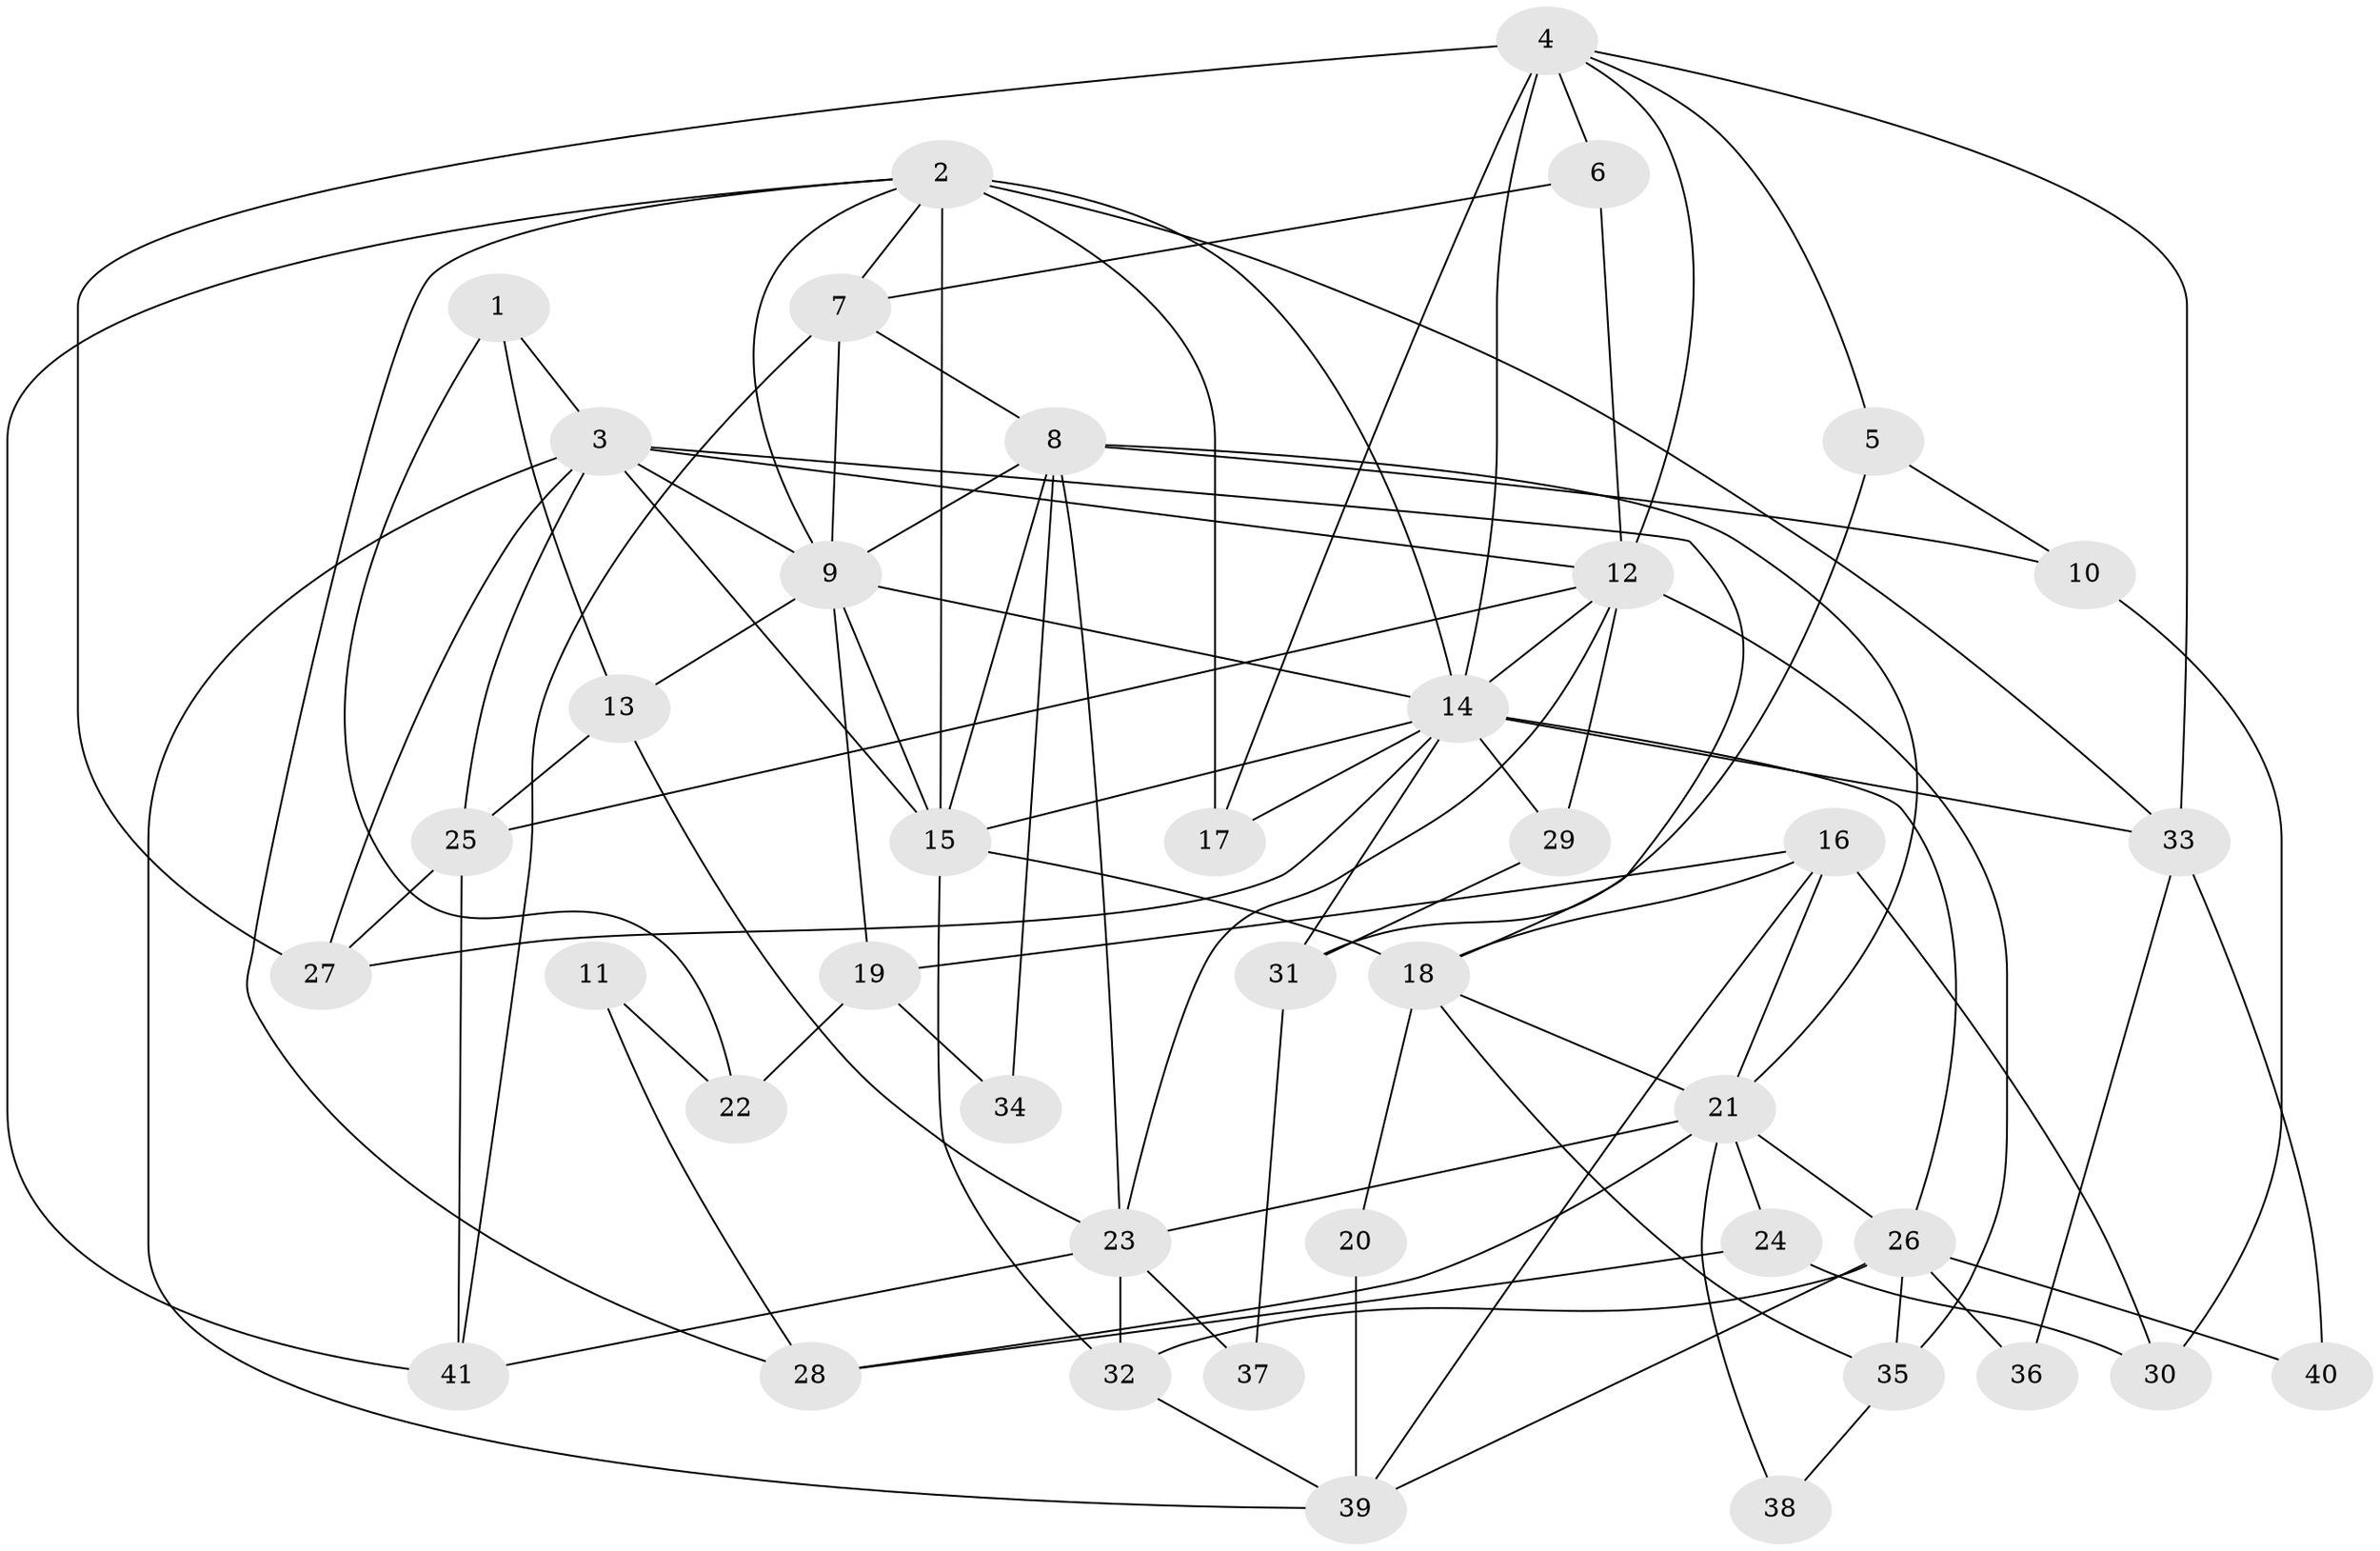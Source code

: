 // original degree distribution, {3: 0.3088235294117647, 4: 0.25, 8: 0.04411764705882353, 2: 0.11764705882352941, 5: 0.20588235294117646, 6: 0.058823529411764705, 7: 0.014705882352941176}
// Generated by graph-tools (version 1.1) at 2025/51/03/04/25 22:51:07]
// undirected, 41 vertices, 95 edges
graph export_dot {
  node [color=gray90,style=filled];
  1;
  2;
  3;
  4;
  5;
  6;
  7;
  8;
  9;
  10;
  11;
  12;
  13;
  14;
  15;
  16;
  17;
  18;
  19;
  20;
  21;
  22;
  23;
  24;
  25;
  26;
  27;
  28;
  29;
  30;
  31;
  32;
  33;
  34;
  35;
  36;
  37;
  38;
  39;
  40;
  41;
  1 -- 3 [weight=1.0];
  1 -- 13 [weight=1.0];
  1 -- 22 [weight=1.0];
  2 -- 7 [weight=1.0];
  2 -- 9 [weight=1.0];
  2 -- 14 [weight=1.0];
  2 -- 15 [weight=1.0];
  2 -- 17 [weight=2.0];
  2 -- 28 [weight=1.0];
  2 -- 33 [weight=1.0];
  2 -- 41 [weight=1.0];
  3 -- 9 [weight=1.0];
  3 -- 12 [weight=1.0];
  3 -- 15 [weight=2.0];
  3 -- 18 [weight=1.0];
  3 -- 25 [weight=1.0];
  3 -- 27 [weight=1.0];
  3 -- 39 [weight=1.0];
  4 -- 5 [weight=1.0];
  4 -- 6 [weight=1.0];
  4 -- 12 [weight=2.0];
  4 -- 14 [weight=2.0];
  4 -- 17 [weight=1.0];
  4 -- 27 [weight=2.0];
  4 -- 33 [weight=1.0];
  5 -- 10 [weight=1.0];
  5 -- 31 [weight=1.0];
  6 -- 7 [weight=1.0];
  6 -- 12 [weight=1.0];
  7 -- 8 [weight=2.0];
  7 -- 9 [weight=1.0];
  7 -- 41 [weight=1.0];
  8 -- 9 [weight=1.0];
  8 -- 10 [weight=1.0];
  8 -- 15 [weight=1.0];
  8 -- 21 [weight=1.0];
  8 -- 23 [weight=1.0];
  8 -- 34 [weight=1.0];
  9 -- 13 [weight=1.0];
  9 -- 14 [weight=1.0];
  9 -- 15 [weight=1.0];
  9 -- 19 [weight=1.0];
  10 -- 30 [weight=1.0];
  11 -- 22 [weight=1.0];
  11 -- 28 [weight=1.0];
  12 -- 14 [weight=1.0];
  12 -- 23 [weight=1.0];
  12 -- 25 [weight=1.0];
  12 -- 29 [weight=1.0];
  12 -- 35 [weight=2.0];
  13 -- 23 [weight=1.0];
  13 -- 25 [weight=1.0];
  14 -- 15 [weight=1.0];
  14 -- 17 [weight=1.0];
  14 -- 26 [weight=1.0];
  14 -- 27 [weight=1.0];
  14 -- 29 [weight=1.0];
  14 -- 31 [weight=1.0];
  14 -- 33 [weight=1.0];
  15 -- 18 [weight=3.0];
  15 -- 32 [weight=1.0];
  16 -- 18 [weight=1.0];
  16 -- 19 [weight=1.0];
  16 -- 21 [weight=1.0];
  16 -- 30 [weight=1.0];
  16 -- 39 [weight=1.0];
  18 -- 20 [weight=1.0];
  18 -- 21 [weight=1.0];
  18 -- 35 [weight=1.0];
  19 -- 22 [weight=1.0];
  19 -- 34 [weight=1.0];
  20 -- 39 [weight=1.0];
  21 -- 23 [weight=1.0];
  21 -- 24 [weight=1.0];
  21 -- 26 [weight=1.0];
  21 -- 28 [weight=1.0];
  21 -- 38 [weight=1.0];
  23 -- 32 [weight=1.0];
  23 -- 37 [weight=1.0];
  23 -- 41 [weight=1.0];
  24 -- 28 [weight=1.0];
  24 -- 30 [weight=1.0];
  25 -- 27 [weight=1.0];
  25 -- 41 [weight=1.0];
  26 -- 32 [weight=1.0];
  26 -- 35 [weight=1.0];
  26 -- 36 [weight=1.0];
  26 -- 39 [weight=1.0];
  26 -- 40 [weight=1.0];
  29 -- 31 [weight=1.0];
  31 -- 37 [weight=1.0];
  32 -- 39 [weight=1.0];
  33 -- 36 [weight=1.0];
  33 -- 40 [weight=1.0];
  35 -- 38 [weight=1.0];
}
